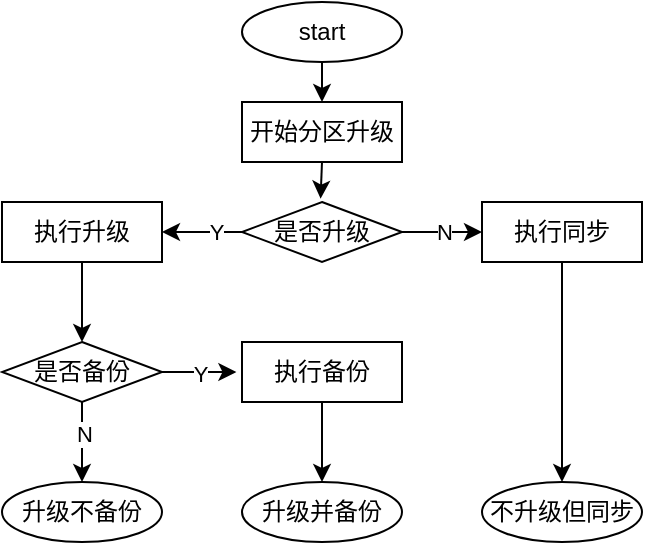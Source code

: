 <mxfile version="24.7.17">
  <diagram name="第 1 页" id="GCRl-8E6too8TkQ2BrHy">
    <mxGraphModel dx="543" dy="359" grid="1" gridSize="10" guides="1" tooltips="1" connect="1" arrows="1" fold="1" page="1" pageScale="1" pageWidth="827" pageHeight="1169" math="0" shadow="0">
      <root>
        <mxCell id="0" />
        <mxCell id="1" parent="0" />
        <mxCell id="NOKJQwVUO0OvhM5oq2DQ-14" style="edgeStyle=orthogonalEdgeStyle;rounded=0;orthogonalLoop=1;jettySize=auto;html=1;exitX=0.5;exitY=1;exitDx=0;exitDy=0;entryX=0.5;entryY=0;entryDx=0;entryDy=0;" edge="1" parent="1" source="NOKJQwVUO0OvhM5oq2DQ-1" target="NOKJQwVUO0OvhM5oq2DQ-2">
          <mxGeometry relative="1" as="geometry" />
        </mxCell>
        <mxCell id="NOKJQwVUO0OvhM5oq2DQ-1" value="start" style="ellipse;whiteSpace=wrap;html=1;" vertex="1" parent="1">
          <mxGeometry x="360" y="190" width="80" height="30" as="geometry" />
        </mxCell>
        <mxCell id="NOKJQwVUO0OvhM5oq2DQ-2" value="开始分区升级" style="rounded=0;whiteSpace=wrap;html=1;" vertex="1" parent="1">
          <mxGeometry x="360" y="240" width="80" height="30" as="geometry" />
        </mxCell>
        <mxCell id="NOKJQwVUO0OvhM5oq2DQ-16" style="edgeStyle=orthogonalEdgeStyle;rounded=0;orthogonalLoop=1;jettySize=auto;html=1;entryX=1;entryY=0.5;entryDx=0;entryDy=0;" edge="1" parent="1" source="NOKJQwVUO0OvhM5oq2DQ-3" target="NOKJQwVUO0OvhM5oq2DQ-4">
          <mxGeometry relative="1" as="geometry" />
        </mxCell>
        <mxCell id="NOKJQwVUO0OvhM5oq2DQ-29" value="Y" style="edgeLabel;html=1;align=center;verticalAlign=middle;resizable=0;points=[];" vertex="1" connectable="0" parent="NOKJQwVUO0OvhM5oq2DQ-16">
          <mxGeometry x="-0.36" relative="1" as="geometry">
            <mxPoint as="offset" />
          </mxGeometry>
        </mxCell>
        <mxCell id="NOKJQwVUO0OvhM5oq2DQ-17" style="edgeStyle=orthogonalEdgeStyle;rounded=0;orthogonalLoop=1;jettySize=auto;html=1;exitX=1;exitY=0.5;exitDx=0;exitDy=0;entryX=0;entryY=0.5;entryDx=0;entryDy=0;" edge="1" parent="1" source="NOKJQwVUO0OvhM5oq2DQ-3" target="NOKJQwVUO0OvhM5oq2DQ-7">
          <mxGeometry relative="1" as="geometry" />
        </mxCell>
        <mxCell id="NOKJQwVUO0OvhM5oq2DQ-28" value="N" style="edgeLabel;html=1;align=center;verticalAlign=middle;resizable=0;points=[];" vertex="1" connectable="0" parent="NOKJQwVUO0OvhM5oq2DQ-17">
          <mxGeometry x="0.034" relative="1" as="geometry">
            <mxPoint as="offset" />
          </mxGeometry>
        </mxCell>
        <mxCell id="NOKJQwVUO0OvhM5oq2DQ-3" value="是否升级" style="rhombus;whiteSpace=wrap;html=1;" vertex="1" parent="1">
          <mxGeometry x="360" y="290" width="80" height="30" as="geometry" />
        </mxCell>
        <mxCell id="NOKJQwVUO0OvhM5oq2DQ-18" style="edgeStyle=orthogonalEdgeStyle;rounded=0;orthogonalLoop=1;jettySize=auto;html=1;entryX=0.5;entryY=0;entryDx=0;entryDy=0;" edge="1" parent="1" source="NOKJQwVUO0OvhM5oq2DQ-4" target="NOKJQwVUO0OvhM5oq2DQ-5">
          <mxGeometry relative="1" as="geometry" />
        </mxCell>
        <mxCell id="NOKJQwVUO0OvhM5oq2DQ-4" value="执行升级" style="rounded=0;whiteSpace=wrap;html=1;" vertex="1" parent="1">
          <mxGeometry x="240" y="290" width="80" height="30" as="geometry" />
        </mxCell>
        <mxCell id="NOKJQwVUO0OvhM5oq2DQ-19" style="edgeStyle=orthogonalEdgeStyle;rounded=0;orthogonalLoop=1;jettySize=auto;html=1;exitX=0.5;exitY=1;exitDx=0;exitDy=0;entryX=0.5;entryY=0;entryDx=0;entryDy=0;" edge="1" parent="1" source="NOKJQwVUO0OvhM5oq2DQ-5" target="NOKJQwVUO0OvhM5oq2DQ-8">
          <mxGeometry relative="1" as="geometry" />
        </mxCell>
        <mxCell id="NOKJQwVUO0OvhM5oq2DQ-31" value="N" style="edgeLabel;html=1;align=center;verticalAlign=middle;resizable=0;points=[];" vertex="1" connectable="0" parent="NOKJQwVUO0OvhM5oq2DQ-19">
          <mxGeometry x="-0.226" y="1" relative="1" as="geometry">
            <mxPoint as="offset" />
          </mxGeometry>
        </mxCell>
        <mxCell id="NOKJQwVUO0OvhM5oq2DQ-5" value="是否备份" style="rhombus;whiteSpace=wrap;html=1;" vertex="1" parent="1">
          <mxGeometry x="240" y="360" width="80" height="30" as="geometry" />
        </mxCell>
        <mxCell id="NOKJQwVUO0OvhM5oq2DQ-6" value="执行备份" style="rounded=0;whiteSpace=wrap;html=1;" vertex="1" parent="1">
          <mxGeometry x="360" y="360" width="80" height="30" as="geometry" />
        </mxCell>
        <mxCell id="NOKJQwVUO0OvhM5oq2DQ-22" style="edgeStyle=orthogonalEdgeStyle;rounded=0;orthogonalLoop=1;jettySize=auto;html=1;exitX=0.5;exitY=1;exitDx=0;exitDy=0;entryX=0.5;entryY=0;entryDx=0;entryDy=0;" edge="1" parent="1" source="NOKJQwVUO0OvhM5oq2DQ-7" target="NOKJQwVUO0OvhM5oq2DQ-10">
          <mxGeometry relative="1" as="geometry" />
        </mxCell>
        <mxCell id="NOKJQwVUO0OvhM5oq2DQ-7" value="执行同步" style="rounded=0;whiteSpace=wrap;html=1;" vertex="1" parent="1">
          <mxGeometry x="480" y="290" width="80" height="30" as="geometry" />
        </mxCell>
        <mxCell id="NOKJQwVUO0OvhM5oq2DQ-8" value="升级不备份" style="ellipse;whiteSpace=wrap;html=1;" vertex="1" parent="1">
          <mxGeometry x="240" y="430" width="80" height="30" as="geometry" />
        </mxCell>
        <mxCell id="NOKJQwVUO0OvhM5oq2DQ-9" value="升级并备份" style="ellipse;whiteSpace=wrap;html=1;" vertex="1" parent="1">
          <mxGeometry x="360" y="430" width="80" height="30" as="geometry" />
        </mxCell>
        <mxCell id="NOKJQwVUO0OvhM5oq2DQ-10" value="不升级但同步" style="ellipse;whiteSpace=wrap;html=1;" vertex="1" parent="1">
          <mxGeometry x="480" y="430" width="80" height="30" as="geometry" />
        </mxCell>
        <mxCell id="NOKJQwVUO0OvhM5oq2DQ-15" style="edgeStyle=orthogonalEdgeStyle;rounded=0;orthogonalLoop=1;jettySize=auto;html=1;exitX=0.5;exitY=1;exitDx=0;exitDy=0;entryX=0.491;entryY=-0.056;entryDx=0;entryDy=0;entryPerimeter=0;" edge="1" parent="1" source="NOKJQwVUO0OvhM5oq2DQ-2" target="NOKJQwVUO0OvhM5oq2DQ-3">
          <mxGeometry relative="1" as="geometry" />
        </mxCell>
        <mxCell id="NOKJQwVUO0OvhM5oq2DQ-20" style="edgeStyle=orthogonalEdgeStyle;rounded=0;orthogonalLoop=1;jettySize=auto;html=1;exitX=1;exitY=0.5;exitDx=0;exitDy=0;entryX=-0.035;entryY=0.495;entryDx=0;entryDy=0;entryPerimeter=0;" edge="1" parent="1" source="NOKJQwVUO0OvhM5oq2DQ-5" target="NOKJQwVUO0OvhM5oq2DQ-6">
          <mxGeometry relative="1" as="geometry" />
        </mxCell>
        <mxCell id="NOKJQwVUO0OvhM5oq2DQ-30" value="Y" style="edgeLabel;html=1;align=center;verticalAlign=middle;resizable=0;points=[];" vertex="1" connectable="0" parent="NOKJQwVUO0OvhM5oq2DQ-20">
          <mxGeometry x="0.019" y="-1" relative="1" as="geometry">
            <mxPoint as="offset" />
          </mxGeometry>
        </mxCell>
        <mxCell id="NOKJQwVUO0OvhM5oq2DQ-21" style="edgeStyle=orthogonalEdgeStyle;rounded=0;orthogonalLoop=1;jettySize=auto;html=1;exitX=0.5;exitY=1;exitDx=0;exitDy=0;entryX=0.5;entryY=0;entryDx=0;entryDy=0;" edge="1" parent="1" source="NOKJQwVUO0OvhM5oq2DQ-6" target="NOKJQwVUO0OvhM5oq2DQ-9">
          <mxGeometry relative="1" as="geometry" />
        </mxCell>
      </root>
    </mxGraphModel>
  </diagram>
</mxfile>
